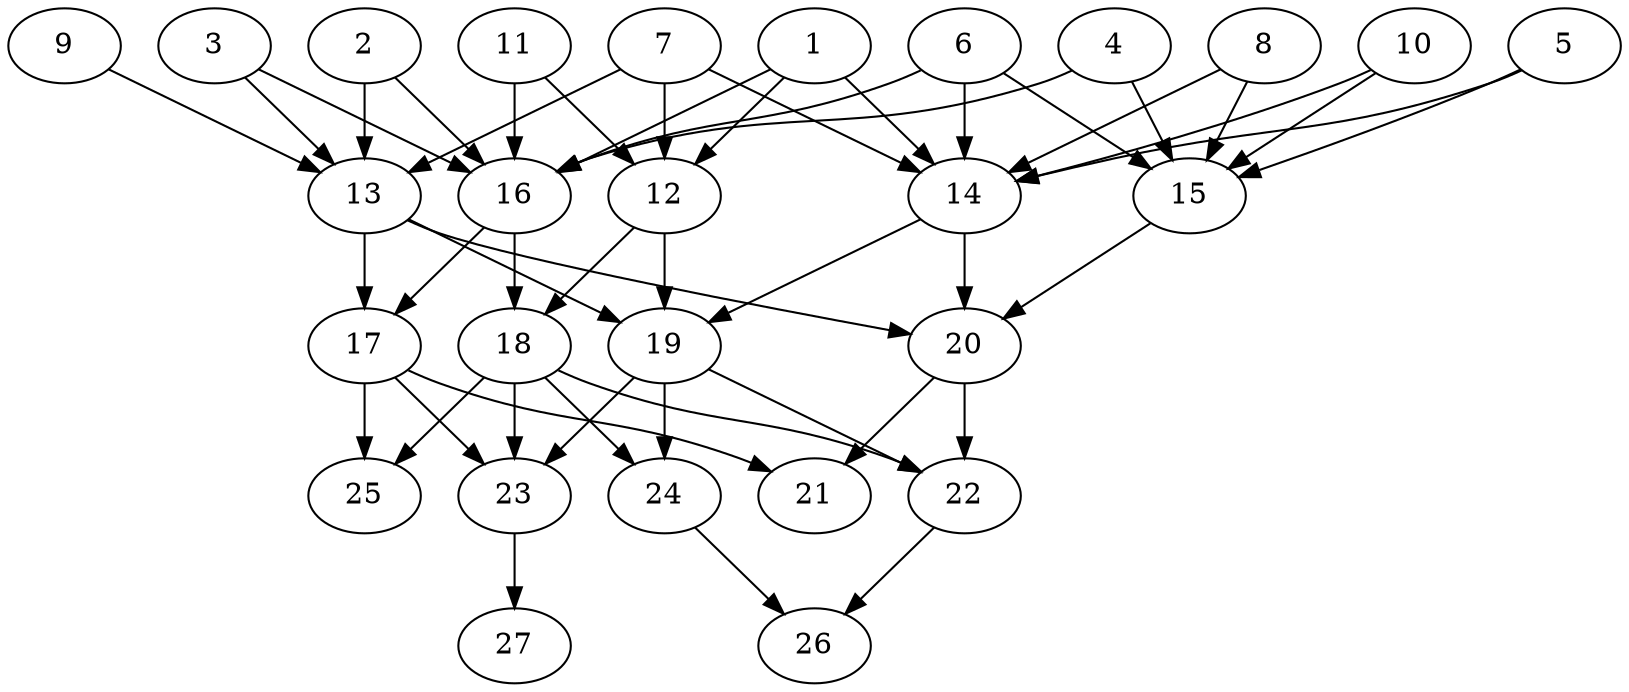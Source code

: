 // DAG (tier=2-normal, mode=compute, n=27, ccr=0.387, fat=0.638, density=0.526, regular=0.530, jump=0.130, mindata=524288, maxdata=8388608)
// DAG automatically generated by daggen at Sun Aug 24 16:33:33 2025
// /home/ermia/Project/Environments/daggen/bin/daggen --dot --ccr 0.387 --fat 0.638 --regular 0.530 --density 0.526 --jump 0.130 --mindata 524288 --maxdata 8388608 -n 27 
digraph G {
  1 [size="797331992836931968", alpha="0.07", expect_size="398665996418465984"]
  1 -> 12 [size ="535261507223552"]
  1 -> 14 [size ="535261507223552"]
  1 -> 16 [size ="535261507223552"]
  2 [size="176927754356112672", alpha="0.03", expect_size="88463877178056336"]
  2 -> 13 [size ="93972617756672"]
  2 -> 16 [size ="93972617756672"]
  3 [size="186052060905472000000", alpha="0.12", expect_size="93026030452736000000"]
  3 -> 13 [size ="260723179520000"]
  3 -> 16 [size ="260723179520000"]
  4 [size="19914146321061117952", alpha="0.06", expect_size="9957073160530558976"]
  4 -> 15 [size ="58775696310272"]
  4 -> 16 [size ="58775696310272"]
  5 [size="91973623310142544", alpha="0.00", expect_size="45986811655071272"]
  5 -> 14 [size ="77218445262848"]
  5 -> 15 [size ="77218445262848"]
  6 [size="155818145431420928000", alpha="0.07", expect_size="77909072715710464000"]
  6 -> 14 [size ="231651619635200"]
  6 -> 15 [size ="231651619635200"]
  6 -> 16 [size ="231651619635200"]
  7 [size="4617013696316774", alpha="0.09", expect_size="2308506848158387"]
  7 -> 12 [size ="72853458255872"]
  7 -> 13 [size ="72853458255872"]
  7 -> 14 [size ="72853458255872"]
  8 [size="217174757376564", alpha="0.00", expect_size="108587378688282"]
  8 -> 14 [size ="5490184552448"]
  8 -> 15 [size ="5490184552448"]
  9 [size="918909183552518784", alpha="0.07", expect_size="459454591776259392"]
  9 -> 13 [size ="562675109068800"]
  10 [size="3293796113840078848", alpha="0.16", expect_size="1646898056920039424"]
  10 -> 14 [size ="17710104707072"]
  10 -> 15 [size ="17710104707072"]
  11 [size="2799583297469270", alpha="0.15", expect_size="1399791648734635"]
  11 -> 12 [size ="152519120519168"]
  11 -> 16 [size ="152519120519168"]
  12 [size="7973916399552692224", alpha="0.10", expect_size="3986958199776346112"]
  12 -> 18 [size ="31930405879808"]
  12 -> 19 [size ="31930405879808"]
  13 [size="1547236278368944", alpha="0.18", expect_size="773618139184472"]
  13 -> 17 [size ="60745945448448"]
  13 -> 19 [size ="60745945448448"]
  13 -> 20 [size ="60745945448448"]
  14 [size="1614992117508848", alpha="0.11", expect_size="807496058754424"]
  14 -> 19 [size ="41940489863168"]
  14 -> 20 [size ="41940489863168"]
  15 [size="327187101317523328", alpha="0.11", expect_size="163593550658761664"]
  15 -> 20 [size ="178198201499648"]
  16 [size="663108560465509", alpha="0.03", expect_size="331554280232754"]
  16 -> 17 [size ="25426550325248"]
  16 -> 18 [size ="25426550325248"]
  17 [size="23661798310308416", alpha="0.19", expect_size="11830899155154208"]
  17 -> 21 [size ="383679570378752"]
  17 -> 23 [size ="383679570378752"]
  17 -> 25 [size ="383679570378752"]
  18 [size="2978104740738624", alpha="0.04", expect_size="1489052370369312"]
  18 -> 22 [size ="306841053560832"]
  18 -> 23 [size ="306841053560832"]
  18 -> 24 [size ="306841053560832"]
  18 -> 25 [size ="306841053560832"]
  19 [size="23381784536673840", alpha="0.08", expect_size="11690892268336920"]
  19 -> 22 [size ="39355624194048"]
  19 -> 23 [size ="39355624194048"]
  19 -> 24 [size ="39355624194048"]
  20 [size="2235779928829693", alpha="0.07", expect_size="1117889964414846"]
  20 -> 21 [size ="5862764576768"]
  20 -> 22 [size ="5862764576768"]
  21 [size="2757085156115674", alpha="0.11", expect_size="1378542578057837"]
  22 [size="587490021451377934336", alpha="0.11", expect_size="293745010725688967168"]
  22 -> 26 [size ="561164664700928"]
  23 [size="5451551050237254", alpha="0.05", expect_size="2725775525118627"]
  23 -> 27 [size ="10224169648128"]
  24 [size="5382584744636416", alpha="0.05", expect_size="2691292372318208"]
  24 -> 26 [size ="115586159869952"]
  25 [size="15087472288742690", alpha="0.07", expect_size="7543736144371345"]
  26 [size="521196794761913040896", alpha="0.03", expect_size="260598397380956520448"]
  27 [size="581263022882816000000", alpha="0.01", expect_size="290631511441408000000"]
}